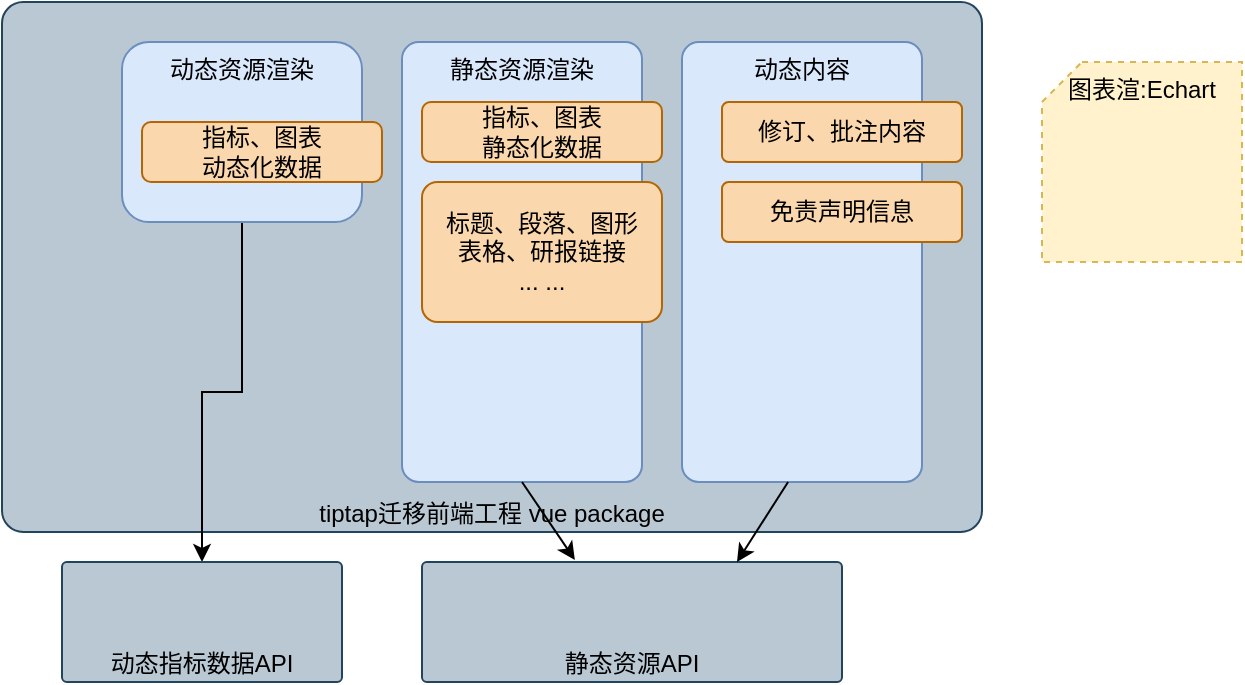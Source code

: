 <mxfile version="20.8.16" type="github">
  <diagram name="第 1 页" id="Ej6Xu8YYIHDuc56v-rKU">
    <mxGraphModel dx="824" dy="618" grid="1" gridSize="10" guides="1" tooltips="1" connect="1" arrows="1" fold="1" page="1" pageScale="1" pageWidth="827" pageHeight="1169" math="0" shadow="0">
      <root>
        <mxCell id="0" />
        <mxCell id="1" parent="0" />
        <mxCell id="QLVLLkYk1Rk1FqDWxppT-1" value="tiptap迁移前端工程 vue package" style="rounded=1;whiteSpace=wrap;html=1;fillColor=#bac8d3;strokeColor=#23445d;verticalAlign=bottom;arcSize=4;" parent="1" vertex="1">
          <mxGeometry x="170" y="270" width="490" height="265" as="geometry" />
        </mxCell>
        <mxCell id="QLVLLkYk1Rk1FqDWxppT-2" style="edgeStyle=orthogonalEdgeStyle;rounded=0;orthogonalLoop=1;jettySize=auto;html=1;exitX=0.5;exitY=1;exitDx=0;exitDy=0;" parent="1" source="QLVLLkYk1Rk1FqDWxppT-3" target="QLVLLkYk1Rk1FqDWxppT-6" edge="1">
          <mxGeometry relative="1" as="geometry" />
        </mxCell>
        <mxCell id="QLVLLkYk1Rk1FqDWxppT-3" value="动态资源渲染" style="rounded=1;whiteSpace=wrap;html=1;fillColor=#dae8fc;strokeColor=#6c8ebf;verticalAlign=top;" parent="1" vertex="1">
          <mxGeometry x="230" y="290" width="120" height="90" as="geometry" />
        </mxCell>
        <mxCell id="QLVLLkYk1Rk1FqDWxppT-4" value="静态资源渲染" style="rounded=1;whiteSpace=wrap;html=1;fillColor=#dae8fc;strokeColor=#6c8ebf;arcSize=7;verticalAlign=top;" parent="1" vertex="1">
          <mxGeometry x="370" y="290" width="120" height="220" as="geometry" />
        </mxCell>
        <mxCell id="QLVLLkYk1Rk1FqDWxppT-5" value="标题、段落、图形 &lt;br&gt;表格、研报链接&lt;br&gt;... ..." style="rounded=1;whiteSpace=wrap;html=1;fillColor=#fad7ac;strokeColor=#b46504;arcSize=11;" parent="1" vertex="1">
          <mxGeometry x="380" y="360" width="120" height="70" as="geometry" />
        </mxCell>
        <mxCell id="QLVLLkYk1Rk1FqDWxppT-6" value="动态指标数据API" style="rounded=1;whiteSpace=wrap;html=1;fillColor=#bac8d3;strokeColor=#23445d;verticalAlign=bottom;arcSize=4;" parent="1" vertex="1">
          <mxGeometry x="200" y="550" width="140" height="60" as="geometry" />
        </mxCell>
        <mxCell id="QLVLLkYk1Rk1FqDWxppT-7" value="静态资源API" style="rounded=1;whiteSpace=wrap;html=1;fillColor=#bac8d3;strokeColor=#23445d;verticalAlign=bottom;arcSize=4;" parent="1" vertex="1">
          <mxGeometry x="380" y="550" width="210" height="60" as="geometry" />
        </mxCell>
        <mxCell id="QLVLLkYk1Rk1FqDWxppT-8" value="指标、图表&lt;br&gt;静态化数据" style="rounded=1;whiteSpace=wrap;html=1;fillColor=#fad7ac;strokeColor=#b46504;" parent="1" vertex="1">
          <mxGeometry x="380" y="320" width="120" height="30" as="geometry" />
        </mxCell>
        <mxCell id="QLVLLkYk1Rk1FqDWxppT-9" value="" style="endArrow=classic;html=1;rounded=0;exitX=0.5;exitY=1;exitDx=0;exitDy=0;entryX=0.364;entryY=-0.017;entryDx=0;entryDy=0;entryPerimeter=0;" parent="1" source="QLVLLkYk1Rk1FqDWxppT-4" target="QLVLLkYk1Rk1FqDWxppT-7" edge="1">
          <mxGeometry width="50" height="50" relative="1" as="geometry">
            <mxPoint x="380" y="320" as="sourcePoint" />
            <mxPoint x="430" y="270" as="targetPoint" />
          </mxGeometry>
        </mxCell>
        <mxCell id="1Zusz6Eb5MTFPOyElNCq-1" value="指标、图表&lt;br&gt;动态化数据" style="rounded=1;whiteSpace=wrap;html=1;fillColor=#fad7ac;strokeColor=#b46504;" vertex="1" parent="1">
          <mxGeometry x="240" y="330" width="120" height="30" as="geometry" />
        </mxCell>
        <mxCell id="1Zusz6Eb5MTFPOyElNCq-4" value="动态内容" style="rounded=1;whiteSpace=wrap;html=1;fillColor=#dae8fc;strokeColor=#6c8ebf;arcSize=7;verticalAlign=top;" vertex="1" parent="1">
          <mxGeometry x="510" y="290" width="120" height="220" as="geometry" />
        </mxCell>
        <mxCell id="1Zusz6Eb5MTFPOyElNCq-3" value="修订、批注内容" style="rounded=1;whiteSpace=wrap;html=1;fillColor=#fad7ac;strokeColor=#b46504;arcSize=11;" vertex="1" parent="1">
          <mxGeometry x="530" y="320" width="120" height="30" as="geometry" />
        </mxCell>
        <mxCell id="1Zusz6Eb5MTFPOyElNCq-5" value="免责声明信息" style="rounded=1;whiteSpace=wrap;html=1;fillColor=#fad7ac;strokeColor=#b46504;arcSize=11;" vertex="1" parent="1">
          <mxGeometry x="530" y="360" width="120" height="30" as="geometry" />
        </mxCell>
        <mxCell id="1Zusz6Eb5MTFPOyElNCq-6" value="" style="endArrow=classic;html=1;rounded=0;entryX=0.75;entryY=0;entryDx=0;entryDy=0;exitX=0.442;exitY=1;exitDx=0;exitDy=0;exitPerimeter=0;" edge="1" parent="1" source="1Zusz6Eb5MTFPOyElNCq-4" target="QLVLLkYk1Rk1FqDWxppT-7">
          <mxGeometry width="50" height="50" relative="1" as="geometry">
            <mxPoint x="390" y="570" as="sourcePoint" />
            <mxPoint x="440" y="520" as="targetPoint" />
          </mxGeometry>
        </mxCell>
        <mxCell id="1Zusz6Eb5MTFPOyElNCq-8" value="图表渲:Echart" style="shape=card;whiteSpace=wrap;html=1;dashed=1;size=20;fillColor=#fff2cc;strokeColor=#d6b656;verticalAlign=top;" vertex="1" parent="1">
          <mxGeometry x="690" y="300" width="100" height="100" as="geometry" />
        </mxCell>
      </root>
    </mxGraphModel>
  </diagram>
</mxfile>
